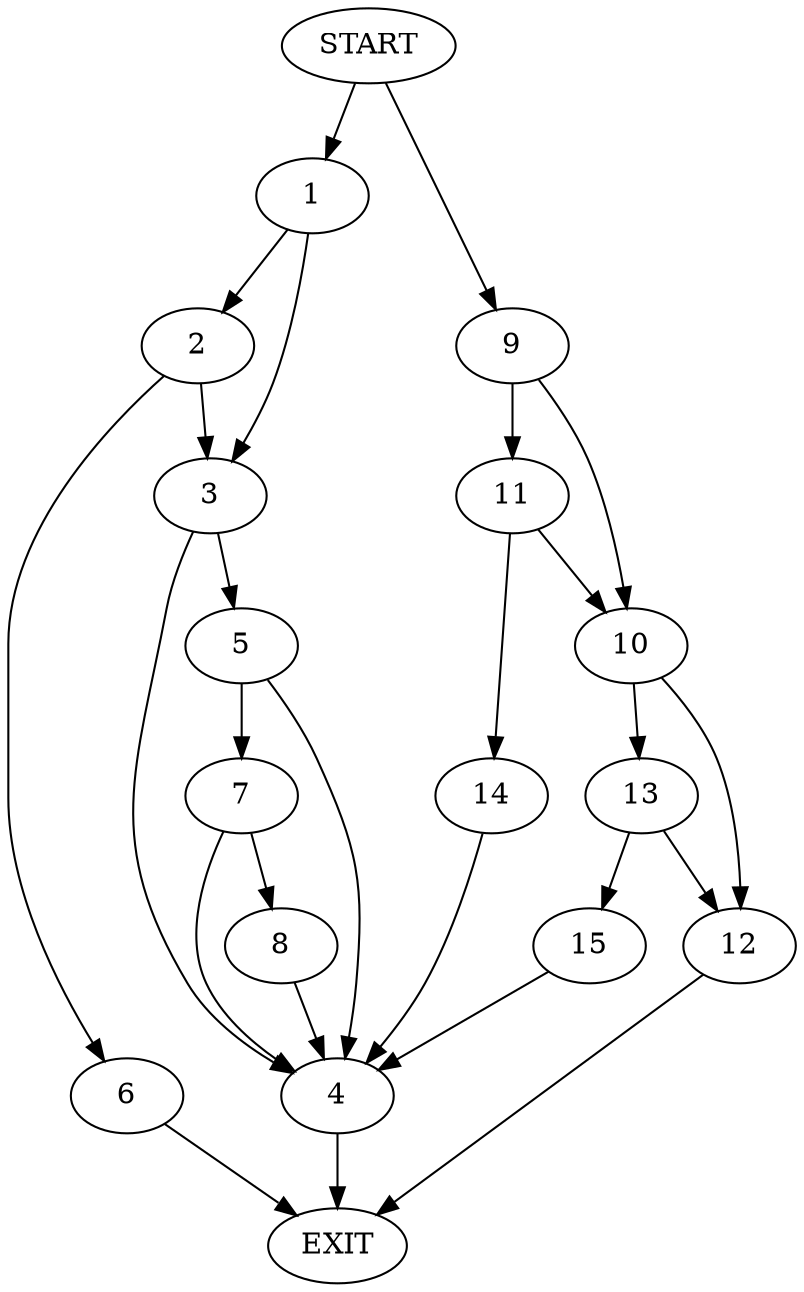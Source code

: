 digraph {
0 [label="START"]
16 [label="EXIT"]
0 -> 1
1 -> 2
1 -> 3
3 -> 4
3 -> 5
2 -> 3
2 -> 6
6 -> 16
4 -> 16
5 -> 4
5 -> 7
7 -> 8
7 -> 4
8 -> 4
0 -> 9
9 -> 10
9 -> 11
10 -> 12
10 -> 13
11 -> 10
11 -> 14
14 -> 4
13 -> 12
13 -> 15
12 -> 16
15 -> 4
}
